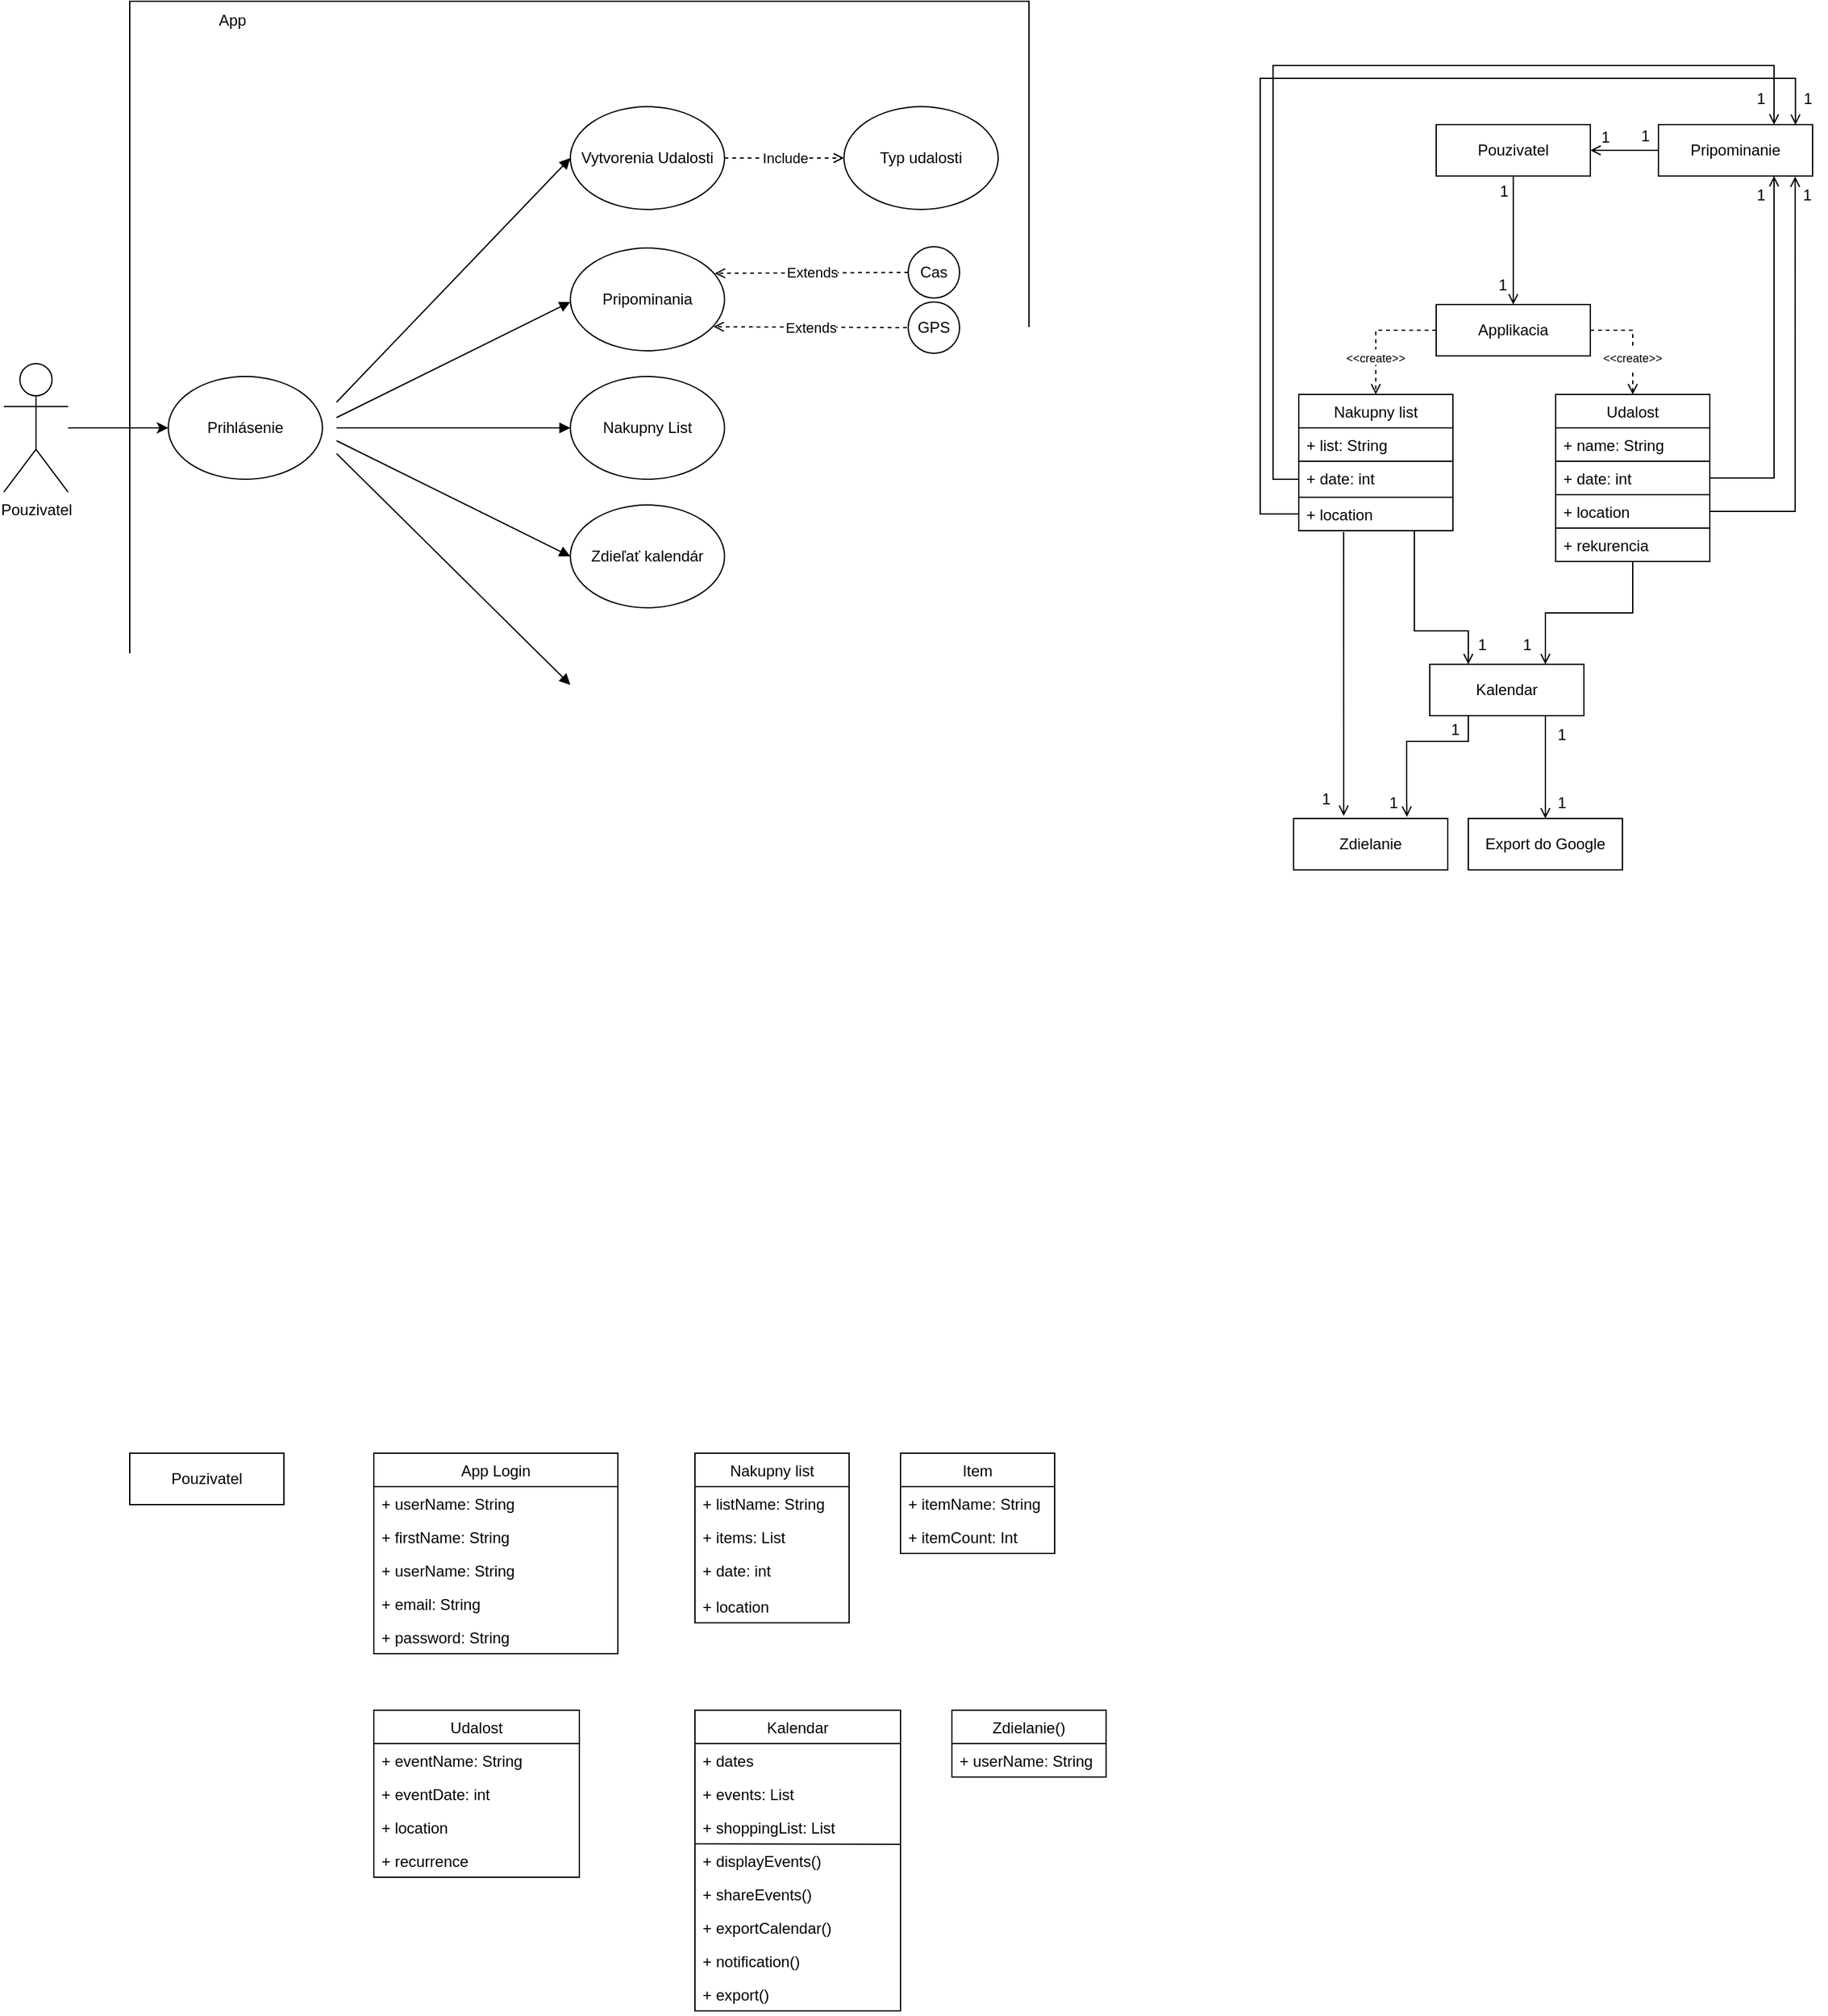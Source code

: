 <mxfile version="20.5.3" type="github">
  <diagram id="YsQUChMxit_Z1SeAfBHY" name="Page-1">
    <mxGraphModel dx="1778" dy="948" grid="1" gridSize="10" guides="1" tooltips="1" connect="1" arrows="1" fold="1" page="1" pageScale="1" pageWidth="850" pageHeight="1100" math="0" shadow="0">
      <root>
        <mxCell id="0" />
        <mxCell id="1" parent="0" />
        <mxCell id="miq3lb_JbVs2y22tPe6I-30" value="" style="whiteSpace=wrap;html=1;aspect=fixed;fillColor=none;" parent="1" vertex="1">
          <mxGeometry x="160" y="30" width="700" height="700" as="geometry" />
        </mxCell>
        <mxCell id="miq3lb_JbVs2y22tPe6I-1" value="Pouzivatel" style="shape=umlActor;verticalLabelPosition=bottom;verticalAlign=top;html=1;outlineConnect=0;" parent="1" vertex="1">
          <mxGeometry x="62" y="312" width="50" height="100" as="geometry" />
        </mxCell>
        <mxCell id="miq3lb_JbVs2y22tPe6I-6" value="Vytvorenia Udalosti" style="ellipse;whiteSpace=wrap;html=1;" parent="1" vertex="1">
          <mxGeometry x="503" y="112" width="120" height="80" as="geometry" />
        </mxCell>
        <mxCell id="miq3lb_JbVs2y22tPe6I-7" value="Nakupny List" style="ellipse;whiteSpace=wrap;html=1;" parent="1" vertex="1">
          <mxGeometry x="503" y="322" width="120" height="80" as="geometry" />
        </mxCell>
        <mxCell id="miq3lb_JbVs2y22tPe6I-8" value="Zdieľať kalendár" style="ellipse;whiteSpace=wrap;html=1;" parent="1" vertex="1">
          <mxGeometry x="503" y="422" width="120" height="80" as="geometry" />
        </mxCell>
        <mxCell id="miq3lb_JbVs2y22tPe6I-10" value="" style="endArrow=block;html=1;rounded=0;entryX=0;entryY=0.5;entryDx=0;entryDy=0;endFill=1;" parent="1" target="miq3lb_JbVs2y22tPe6I-6" edge="1">
          <mxGeometry width="50" height="50" relative="1" as="geometry">
            <mxPoint x="321" y="342" as="sourcePoint" />
            <mxPoint x="781" y="332" as="targetPoint" />
          </mxGeometry>
        </mxCell>
        <mxCell id="miq3lb_JbVs2y22tPe6I-11" value="" style="endArrow=block;html=1;rounded=0;entryX=0;entryY=0.5;entryDx=0;entryDy=0;endFill=1;" parent="1" target="miq3lb_JbVs2y22tPe6I-7" edge="1">
          <mxGeometry width="50" height="50" relative="1" as="geometry">
            <mxPoint x="321" y="362" as="sourcePoint" />
            <mxPoint x="781" y="352" as="targetPoint" />
          </mxGeometry>
        </mxCell>
        <mxCell id="miq3lb_JbVs2y22tPe6I-12" value="" style="endArrow=block;html=1;rounded=0;entryX=0;entryY=0.5;entryDx=0;entryDy=0;endFill=1;" parent="1" target="miq3lb_JbVs2y22tPe6I-8" edge="1">
          <mxGeometry width="50" height="50" relative="1" as="geometry">
            <mxPoint x="321" y="372" as="sourcePoint" />
            <mxPoint x="781" y="322" as="targetPoint" />
          </mxGeometry>
        </mxCell>
        <mxCell id="miq3lb_JbVs2y22tPe6I-13" value="" style="endArrow=block;html=1;rounded=0;entryX=0;entryY=0.5;entryDx=0;entryDy=0;endFill=1;" parent="1" edge="1">
          <mxGeometry width="50" height="50" relative="1" as="geometry">
            <mxPoint x="321" y="382" as="sourcePoint" />
            <mxPoint x="503.0" y="562" as="targetPoint" />
          </mxGeometry>
        </mxCell>
        <mxCell id="miq3lb_JbVs2y22tPe6I-14" value="Typ udalosti" style="ellipse;whiteSpace=wrap;html=1;" parent="1" vertex="1">
          <mxGeometry x="716" y="112" width="120" height="80" as="geometry" />
        </mxCell>
        <mxCell id="miq3lb_JbVs2y22tPe6I-15" value="Include" style="endArrow=open;html=1;rounded=0;exitX=1;exitY=0.5;exitDx=0;exitDy=0;entryX=0;entryY=0.5;entryDx=0;entryDy=0;dashed=1;endFill=0;" parent="1" source="miq3lb_JbVs2y22tPe6I-6" target="miq3lb_JbVs2y22tPe6I-14" edge="1">
          <mxGeometry width="50" height="50" relative="1" as="geometry">
            <mxPoint x="643" y="372" as="sourcePoint" />
            <mxPoint x="713" y="152" as="targetPoint" />
          </mxGeometry>
        </mxCell>
        <mxCell id="miq3lb_JbVs2y22tPe6I-19" value="Pripominania" style="ellipse;whiteSpace=wrap;html=1;" parent="1" vertex="1">
          <mxGeometry x="503" y="222" width="120" height="80" as="geometry" />
        </mxCell>
        <mxCell id="miq3lb_JbVs2y22tPe6I-21" value="Cas" style="ellipse;whiteSpace=wrap;html=1;" parent="1" vertex="1">
          <mxGeometry x="766" y="221" width="40" height="40" as="geometry" />
        </mxCell>
        <mxCell id="miq3lb_JbVs2y22tPe6I-22" value="GPS" style="ellipse;whiteSpace=wrap;html=1;" parent="1" vertex="1">
          <mxGeometry x="766" y="264" width="40" height="40" as="geometry" />
        </mxCell>
        <mxCell id="miq3lb_JbVs2y22tPe6I-23" value="Extends" style="endArrow=open;html=1;rounded=0;dashed=1;exitX=0;exitY=0.5;exitDx=0;exitDy=0;entryX=1;entryY=0;entryDx=0;entryDy=0;endFill=0;" parent="1" source="miq3lb_JbVs2y22tPe6I-21" edge="1">
          <mxGeometry width="50" height="50" relative="1" as="geometry">
            <mxPoint x="663" y="350" as="sourcePoint" />
            <mxPoint x="615.426" y="241.716" as="targetPoint" />
          </mxGeometry>
        </mxCell>
        <mxCell id="miq3lb_JbVs2y22tPe6I-24" value="Extends" style="endArrow=open;html=1;rounded=0;dashed=1;exitX=0;exitY=0.5;exitDx=0;exitDy=0;entryX=1;entryY=1;entryDx=0;entryDy=0;endFill=0;" parent="1" edge="1">
          <mxGeometry width="50" height="50" relative="1" as="geometry">
            <mxPoint x="765" y="284" as="sourcePoint" />
            <mxPoint x="614.426" y="283.284" as="targetPoint" />
          </mxGeometry>
        </mxCell>
        <mxCell id="miq3lb_JbVs2y22tPe6I-25" value="" style="endArrow=block;html=1;rounded=0;entryX=0;entryY=0.5;entryDx=0;entryDy=0;endFill=1;" parent="1" edge="1">
          <mxGeometry width="50" height="50" relative="1" as="geometry">
            <mxPoint x="321" y="354" as="sourcePoint" />
            <mxPoint x="503" y="264" as="targetPoint" />
          </mxGeometry>
        </mxCell>
        <mxCell id="miq3lb_JbVs2y22tPe6I-32" value="App" style="text;html=1;strokeColor=none;fillColor=none;align=center;verticalAlign=middle;whiteSpace=wrap;rounded=0;" parent="1" vertex="1">
          <mxGeometry x="210" y="30" width="60" height="30" as="geometry" />
        </mxCell>
        <mxCell id="MyNdoix9Lj1j6Ry4IMGY-1" value="Pouzivatel" style="rounded=0;whiteSpace=wrap;html=1;" parent="1" vertex="1">
          <mxGeometry x="1177" y="126" width="120" height="40" as="geometry" />
        </mxCell>
        <mxCell id="MyNdoix9Lj1j6Ry4IMGY-43" style="edgeStyle=orthogonalEdgeStyle;rounded=0;orthogonalLoop=1;jettySize=auto;html=1;exitX=1;exitY=0.5;exitDx=0;exitDy=0;entryX=0.5;entryY=0;entryDx=0;entryDy=0;endArrow=open;endFill=0;dashed=1;" parent="1" source="MyNdoix9Lj1j6Ry4IMGY-2" target="MyNdoix9Lj1j6Ry4IMGY-4" edge="1">
          <mxGeometry relative="1" as="geometry" />
        </mxCell>
        <mxCell id="MyNdoix9Lj1j6Ry4IMGY-45" style="edgeStyle=orthogonalEdgeStyle;rounded=0;orthogonalLoop=1;jettySize=auto;html=1;exitX=0;exitY=0.5;exitDx=0;exitDy=0;entryX=0.5;entryY=0;entryDx=0;entryDy=0;endArrow=open;endFill=0;dashed=1;" parent="1" source="MyNdoix9Lj1j6Ry4IMGY-2" target="MyNdoix9Lj1j6Ry4IMGY-10" edge="1">
          <mxGeometry relative="1" as="geometry">
            <Array as="points">
              <mxPoint x="1130" y="286" />
            </Array>
          </mxGeometry>
        </mxCell>
        <mxCell id="MyNdoix9Lj1j6Ry4IMGY-2" value="Applikacia" style="rounded=0;whiteSpace=wrap;html=1;" parent="1" vertex="1">
          <mxGeometry x="1177" y="266" width="120" height="40" as="geometry" />
        </mxCell>
        <mxCell id="MyNdoix9Lj1j6Ry4IMGY-3" value="" style="endArrow=open;html=1;rounded=0;exitX=0.5;exitY=1;exitDx=0;exitDy=0;entryX=0.5;entryY=0;entryDx=0;entryDy=0;endFill=0;" parent="1" source="MyNdoix9Lj1j6Ry4IMGY-1" target="MyNdoix9Lj1j6Ry4IMGY-2" edge="1">
          <mxGeometry width="50" height="50" relative="1" as="geometry">
            <mxPoint x="1727" y="296" as="sourcePoint" />
            <mxPoint x="1777" y="246" as="targetPoint" />
          </mxGeometry>
        </mxCell>
        <mxCell id="MyNdoix9Lj1j6Ry4IMGY-47" style="edgeStyle=orthogonalEdgeStyle;rounded=0;orthogonalLoop=1;jettySize=auto;html=1;entryX=0.75;entryY=0;entryDx=0;entryDy=0;endArrow=open;endFill=0;" parent="1" source="MyNdoix9Lj1j6Ry4IMGY-4" target="MyNdoix9Lj1j6Ry4IMGY-19" edge="1">
          <mxGeometry relative="1" as="geometry" />
        </mxCell>
        <mxCell id="MyNdoix9Lj1j6Ry4IMGY-4" value="Udalost" style="swimlane;fontStyle=0;childLayout=stackLayout;horizontal=1;startSize=26;fillColor=none;horizontalStack=0;resizeParent=1;resizeParentMax=0;resizeLast=0;collapsible=1;marginBottom=0;strokeColor=default;" parent="1" vertex="1">
          <mxGeometry x="1270" y="336" width="120" height="130" as="geometry" />
        </mxCell>
        <mxCell id="MyNdoix9Lj1j6Ry4IMGY-5" value="+ name: String" style="text;strokeColor=default;fillColor=none;align=left;verticalAlign=top;spacingLeft=4;spacingRight=4;overflow=hidden;rotatable=0;points=[[0,0.5],[1,0.5]];portConstraint=eastwest;" parent="MyNdoix9Lj1j6Ry4IMGY-4" vertex="1">
          <mxGeometry y="26" width="120" height="26" as="geometry" />
        </mxCell>
        <mxCell id="MyNdoix9Lj1j6Ry4IMGY-6" value="+ date: int" style="text;strokeColor=default;fillColor=none;align=left;verticalAlign=top;spacingLeft=4;spacingRight=4;overflow=hidden;rotatable=0;points=[[0,0.5],[1,0.5]];portConstraint=eastwest;" parent="MyNdoix9Lj1j6Ry4IMGY-4" vertex="1">
          <mxGeometry y="52" width="120" height="26" as="geometry" />
        </mxCell>
        <mxCell id="MyNdoix9Lj1j6Ry4IMGY-9" value="+ location" style="text;strokeColor=default;fillColor=none;align=left;verticalAlign=top;spacingLeft=4;spacingRight=4;overflow=hidden;rotatable=0;points=[[0,0.5],[1,0.5]];portConstraint=eastwest;" parent="MyNdoix9Lj1j6Ry4IMGY-4" vertex="1">
          <mxGeometry y="78" width="120" height="26" as="geometry" />
        </mxCell>
        <mxCell id="MyNdoix9Lj1j6Ry4IMGY-7" value="+ rekurencia" style="text;strokeColor=none;fillColor=none;align=left;verticalAlign=top;spacingLeft=4;spacingRight=4;overflow=hidden;rotatable=0;points=[[0,0.5],[1,0.5]];portConstraint=eastwest;" parent="MyNdoix9Lj1j6Ry4IMGY-4" vertex="1">
          <mxGeometry y="104" width="120" height="26" as="geometry" />
        </mxCell>
        <mxCell id="MyNdoix9Lj1j6Ry4IMGY-56" style="edgeStyle=orthogonalEdgeStyle;rounded=0;orthogonalLoop=1;jettySize=auto;html=1;entryX=0.25;entryY=0;entryDx=0;entryDy=0;endArrow=open;endFill=0;" parent="1" source="MyNdoix9Lj1j6Ry4IMGY-10" target="MyNdoix9Lj1j6Ry4IMGY-19" edge="1">
          <mxGeometry relative="1" as="geometry">
            <Array as="points">
              <mxPoint x="1160" y="520" />
              <mxPoint x="1202" y="520" />
            </Array>
          </mxGeometry>
        </mxCell>
        <mxCell id="MyNdoix9Lj1j6Ry4IMGY-10" value="Nakupny list" style="swimlane;fontStyle=0;childLayout=stackLayout;horizontal=1;startSize=26;fillColor=none;horizontalStack=0;resizeParent=1;resizeParentMax=0;resizeLast=0;collapsible=1;marginBottom=0;" parent="1" vertex="1">
          <mxGeometry x="1070" y="336" width="120" height="106" as="geometry" />
        </mxCell>
        <mxCell id="MyNdoix9Lj1j6Ry4IMGY-11" value="+ list: String" style="text;strokeColor=default;fillColor=none;align=left;verticalAlign=top;spacingLeft=4;spacingRight=4;overflow=hidden;rotatable=0;points=[[0,0.5],[1,0.5]];portConstraint=eastwest;" parent="MyNdoix9Lj1j6Ry4IMGY-10" vertex="1">
          <mxGeometry y="26" width="120" height="26" as="geometry" />
        </mxCell>
        <mxCell id="MyNdoix9Lj1j6Ry4IMGY-16" value="+ date: int" style="text;strokeColor=default;fillColor=none;align=left;verticalAlign=top;spacingLeft=4;spacingRight=4;overflow=hidden;rotatable=0;points=[[0,0.5],[1,0.5]];portConstraint=eastwest;" parent="MyNdoix9Lj1j6Ry4IMGY-10" vertex="1">
          <mxGeometry y="52" width="120" height="28" as="geometry" />
        </mxCell>
        <mxCell id="R9YVL-aRBJydLFo3T3YR-18" value="+ location" style="text;strokeColor=default;fillColor=none;align=left;verticalAlign=top;spacingLeft=4;spacingRight=4;overflow=hidden;rotatable=0;points=[[0,0.5],[1,0.5]];portConstraint=eastwest;" parent="MyNdoix9Lj1j6Ry4IMGY-10" vertex="1">
          <mxGeometry y="80" width="120" height="26" as="geometry" />
        </mxCell>
        <mxCell id="MyNdoix9Lj1j6Ry4IMGY-18" value="Zdielanie" style="rounded=0;whiteSpace=wrap;html=1;" parent="1" vertex="1">
          <mxGeometry x="1066" y="666" width="120" height="40" as="geometry" />
        </mxCell>
        <mxCell id="MyNdoix9Lj1j6Ry4IMGY-30" style="edgeStyle=orthogonalEdgeStyle;rounded=0;orthogonalLoop=1;jettySize=auto;html=1;exitX=0.25;exitY=1;exitDx=0;exitDy=0;endArrow=open;endFill=0;entryX=0.735;entryY=-0.032;entryDx=0;entryDy=0;entryPerimeter=0;" parent="1" source="MyNdoix9Lj1j6Ry4IMGY-19" target="MyNdoix9Lj1j6Ry4IMGY-18" edge="1">
          <mxGeometry relative="1" as="geometry">
            <Array as="points">
              <mxPoint x="1202" y="606" />
              <mxPoint x="1154" y="606" />
              <mxPoint x="1154" y="650" />
            </Array>
            <mxPoint x="1130" y="666" as="targetPoint" />
          </mxGeometry>
        </mxCell>
        <mxCell id="R9YVL-aRBJydLFo3T3YR-17" style="edgeStyle=orthogonalEdgeStyle;rounded=0;orthogonalLoop=1;jettySize=auto;html=1;exitX=0.75;exitY=1;exitDx=0;exitDy=0;entryX=0.5;entryY=0;entryDx=0;entryDy=0;endArrow=open;endFill=0;" parent="1" source="MyNdoix9Lj1j6Ry4IMGY-19" target="MyNdoix9Lj1j6Ry4IMGY-29" edge="1">
          <mxGeometry relative="1" as="geometry" />
        </mxCell>
        <mxCell id="MyNdoix9Lj1j6Ry4IMGY-19" value="Kalendar" style="rounded=0;whiteSpace=wrap;html=1;" parent="1" vertex="1">
          <mxGeometry x="1172" y="546" width="120" height="40" as="geometry" />
        </mxCell>
        <mxCell id="MyNdoix9Lj1j6Ry4IMGY-29" value="Export do Google" style="rounded=0;whiteSpace=wrap;html=1;" parent="1" vertex="1">
          <mxGeometry x="1202" y="666" width="120" height="40" as="geometry" />
        </mxCell>
        <mxCell id="MyNdoix9Lj1j6Ry4IMGY-53" style="edgeStyle=orthogonalEdgeStyle;rounded=0;orthogonalLoop=1;jettySize=auto;html=1;entryX=1;entryY=0.5;entryDx=0;entryDy=0;endArrow=open;endFill=0;" parent="1" source="MyNdoix9Lj1j6Ry4IMGY-34" target="MyNdoix9Lj1j6Ry4IMGY-1" edge="1">
          <mxGeometry relative="1" as="geometry" />
        </mxCell>
        <mxCell id="MyNdoix9Lj1j6Ry4IMGY-34" value="Pripominanie" style="rounded=0;whiteSpace=wrap;html=1;" parent="1" vertex="1">
          <mxGeometry x="1350" y="126" width="120" height="40" as="geometry" />
        </mxCell>
        <mxCell id="MyNdoix9Lj1j6Ry4IMGY-48" style="edgeStyle=orthogonalEdgeStyle;rounded=0;orthogonalLoop=1;jettySize=auto;html=1;exitX=0;exitY=0.5;exitDx=0;exitDy=0;entryX=0.75;entryY=0;entryDx=0;entryDy=0;endArrow=open;endFill=0;" parent="1" source="MyNdoix9Lj1j6Ry4IMGY-16" target="MyNdoix9Lj1j6Ry4IMGY-34" edge="1">
          <mxGeometry relative="1" as="geometry">
            <Array as="points">
              <mxPoint x="1050" y="402" />
              <mxPoint x="1050" y="80" />
              <mxPoint x="1440" y="80" />
            </Array>
          </mxGeometry>
        </mxCell>
        <mxCell id="MyNdoix9Lj1j6Ry4IMGY-52" style="edgeStyle=orthogonalEdgeStyle;rounded=0;orthogonalLoop=1;jettySize=auto;html=1;exitX=1;exitY=0.5;exitDx=0;exitDy=0;entryX=0.75;entryY=1;entryDx=0;entryDy=0;endArrow=open;endFill=0;" parent="1" source="MyNdoix9Lj1j6Ry4IMGY-6" target="MyNdoix9Lj1j6Ry4IMGY-34" edge="1">
          <mxGeometry relative="1" as="geometry" />
        </mxCell>
        <mxCell id="MyNdoix9Lj1j6Ry4IMGY-57" value="1" style="text;html=1;strokeColor=none;fillColor=none;align=center;verticalAlign=middle;whiteSpace=wrap;rounded=0;" parent="1" vertex="1">
          <mxGeometry x="1220" y="163" width="20" height="30" as="geometry" />
        </mxCell>
        <mxCell id="MyNdoix9Lj1j6Ry4IMGY-58" value="1" style="text;html=1;strokeColor=none;fillColor=none;align=center;verticalAlign=middle;whiteSpace=wrap;rounded=0;" parent="1" vertex="1">
          <mxGeometry x="1219" y="236" width="20" height="30" as="geometry" />
        </mxCell>
        <mxCell id="MyNdoix9Lj1j6Ry4IMGY-60" value="&lt;font style=&quot;font-size: 9px;&quot;&gt;&amp;lt;&amp;lt;create&amp;gt;&amp;gt;&lt;/font&gt;" style="text;html=1;align=center;verticalAlign=middle;whiteSpace=wrap;rounded=0;fillColor=default;" parent="1" vertex="1">
          <mxGeometry x="1101" y="301" width="58" height="12" as="geometry" />
        </mxCell>
        <mxCell id="MyNdoix9Lj1j6Ry4IMGY-63" value="&lt;font style=&quot;font-size: 9px;&quot;&gt;&amp;lt;&amp;lt;create&amp;gt;&amp;gt;&lt;/font&gt;" style="text;html=1;strokeColor=none;fillColor=default;align=center;verticalAlign=middle;whiteSpace=wrap;rounded=0;" parent="1" vertex="1">
          <mxGeometry x="1300" y="298" width="60" height="18" as="geometry" />
        </mxCell>
        <mxCell id="MyNdoix9Lj1j6Ry4IMGY-64" value="1" style="text;html=1;strokeColor=none;fillColor=none;align=center;verticalAlign=middle;whiteSpace=wrap;rounded=0;" parent="1" vertex="1">
          <mxGeometry x="1265" y="586" width="20" height="30" as="geometry" />
        </mxCell>
        <mxCell id="MyNdoix9Lj1j6Ry4IMGY-65" value="1" style="text;html=1;strokeColor=none;fillColor=none;align=center;verticalAlign=middle;whiteSpace=wrap;rounded=0;" parent="1" vertex="1">
          <mxGeometry x="1265" y="640" width="20" height="28" as="geometry" />
        </mxCell>
        <mxCell id="MyNdoix9Lj1j6Ry4IMGY-66" value="1" style="text;html=1;strokeColor=none;fillColor=none;align=center;verticalAlign=middle;whiteSpace=wrap;rounded=0;" parent="1" vertex="1">
          <mxGeometry x="1134" y="639" width="20" height="30" as="geometry" />
        </mxCell>
        <mxCell id="MyNdoix9Lj1j6Ry4IMGY-67" value="1" style="text;html=1;strokeColor=none;fillColor=none;align=center;verticalAlign=middle;whiteSpace=wrap;rounded=0;" parent="1" vertex="1">
          <mxGeometry x="1182" y="582" width="20" height="30" as="geometry" />
        </mxCell>
        <mxCell id="MyNdoix9Lj1j6Ry4IMGY-72" value="1" style="text;html=1;strokeColor=none;fillColor=none;align=center;verticalAlign=middle;whiteSpace=wrap;rounded=0;" parent="1" vertex="1">
          <mxGeometry x="1203" y="516" width="20" height="30" as="geometry" />
        </mxCell>
        <mxCell id="MyNdoix9Lj1j6Ry4IMGY-73" value="1" style="text;html=1;strokeColor=none;fillColor=none;align=center;verticalAlign=middle;whiteSpace=wrap;rounded=0;" parent="1" vertex="1">
          <mxGeometry x="1238" y="525" width="20" height="12" as="geometry" />
        </mxCell>
        <mxCell id="MyNdoix9Lj1j6Ry4IMGY-77" value="1" style="text;html=1;strokeColor=none;fillColor=none;align=center;verticalAlign=middle;whiteSpace=wrap;rounded=0;" parent="1" vertex="1">
          <mxGeometry x="1420" y="166" width="20" height="30" as="geometry" />
        </mxCell>
        <mxCell id="MyNdoix9Lj1j6Ry4IMGY-78" value="1" style="text;html=1;strokeColor=none;fillColor=none;align=center;verticalAlign=middle;whiteSpace=wrap;rounded=0;" parent="1" vertex="1">
          <mxGeometry x="1420" y="91" width="20" height="30" as="geometry" />
        </mxCell>
        <mxCell id="MyNdoix9Lj1j6Ry4IMGY-79" value="1" style="text;html=1;strokeColor=none;fillColor=none;align=center;verticalAlign=middle;whiteSpace=wrap;rounded=0;" parent="1" vertex="1">
          <mxGeometry x="1330" y="120" width="20" height="30" as="geometry" />
        </mxCell>
        <mxCell id="MyNdoix9Lj1j6Ry4IMGY-80" value="1" style="text;html=1;strokeColor=none;fillColor=none;align=center;verticalAlign=middle;whiteSpace=wrap;rounded=0;" parent="1" vertex="1">
          <mxGeometry x="1299" y="121" width="20" height="30" as="geometry" />
        </mxCell>
        <mxCell id="R9YVL-aRBJydLFo3T3YR-1" value="" style="endArrow=open;html=1;rounded=0;endFill=0;exitX=0.291;exitY=1.038;exitDx=0;exitDy=0;exitPerimeter=0;" parent="1" source="R9YVL-aRBJydLFo3T3YR-18" edge="1">
          <mxGeometry width="50" height="50" relative="1" as="geometry">
            <mxPoint x="1105" y="450" as="sourcePoint" />
            <mxPoint x="1105" y="664" as="targetPoint" />
            <Array as="points">
              <mxPoint x="1105" y="590" />
            </Array>
          </mxGeometry>
        </mxCell>
        <mxCell id="R9YVL-aRBJydLFo3T3YR-5" value="1" style="text;html=1;align=center;verticalAlign=middle;resizable=0;points=[];autosize=1;strokeColor=none;fillColor=none;" parent="1" vertex="1">
          <mxGeometry x="1076" y="636" width="30" height="30" as="geometry" />
        </mxCell>
        <mxCell id="R9YVL-aRBJydLFo3T3YR-14" style="edgeStyle=orthogonalEdgeStyle;rounded=0;orthogonalLoop=1;jettySize=auto;html=1;exitX=1;exitY=0.5;exitDx=0;exitDy=0;entryX=0.887;entryY=1.01;entryDx=0;entryDy=0;entryPerimeter=0;endArrow=open;endFill=0;" parent="1" source="MyNdoix9Lj1j6Ry4IMGY-9" target="MyNdoix9Lj1j6Ry4IMGY-34" edge="1">
          <mxGeometry relative="1" as="geometry" />
        </mxCell>
        <mxCell id="R9YVL-aRBJydLFo3T3YR-15" value="1" style="text;html=1;strokeColor=none;fillColor=none;align=center;verticalAlign=middle;whiteSpace=wrap;rounded=0;" parent="1" vertex="1">
          <mxGeometry x="1456" y="166" width="20" height="30" as="geometry" />
        </mxCell>
        <mxCell id="R9YVL-aRBJydLFo3T3YR-19" style="edgeStyle=orthogonalEdgeStyle;rounded=0;orthogonalLoop=1;jettySize=auto;html=1;exitX=0;exitY=0.5;exitDx=0;exitDy=0;entryX=0.889;entryY=0.004;entryDx=0;entryDy=0;entryPerimeter=0;endArrow=open;endFill=0;" parent="1" source="R9YVL-aRBJydLFo3T3YR-18" target="MyNdoix9Lj1j6Ry4IMGY-34" edge="1">
          <mxGeometry relative="1" as="geometry">
            <Array as="points">
              <mxPoint x="1040" y="429" />
              <mxPoint x="1040" y="90" />
              <mxPoint x="1457" y="90" />
            </Array>
          </mxGeometry>
        </mxCell>
        <mxCell id="R9YVL-aRBJydLFo3T3YR-21" value="1" style="text;html=1;align=center;verticalAlign=middle;resizable=0;points=[];autosize=1;strokeColor=none;fillColor=none;" parent="1" vertex="1">
          <mxGeometry x="1451" y="91" width="30" height="30" as="geometry" />
        </mxCell>
        <mxCell id="_EXAe3c4rwl4PC7S1Te0-1" value="Pouzivatel" style="rounded=0;whiteSpace=wrap;html=1;" parent="1" vertex="1">
          <mxGeometry x="160" y="1160" width="120" height="40" as="geometry" />
        </mxCell>
        <mxCell id="_EXAe3c4rwl4PC7S1Te0-2" value="App Login" style="swimlane;fontStyle=0;childLayout=stackLayout;horizontal=1;startSize=26;fillColor=none;horizontalStack=0;resizeParent=1;resizeParentMax=0;resizeLast=0;collapsible=1;marginBottom=0;strokeColor=default;" parent="1" vertex="1">
          <mxGeometry x="350" y="1160" width="190" height="156" as="geometry" />
        </mxCell>
        <mxCell id="_EXAe3c4rwl4PC7S1Te0-3" value="+ userName: String" style="text;strokeColor=none;fillColor=none;align=left;verticalAlign=top;spacingLeft=4;spacingRight=4;overflow=hidden;rotatable=0;points=[[0,0.5],[1,0.5]];portConstraint=eastwest;" parent="_EXAe3c4rwl4PC7S1Te0-2" vertex="1">
          <mxGeometry y="26" width="190" height="26" as="geometry" />
        </mxCell>
        <mxCell id="_EXAe3c4rwl4PC7S1Te0-4" value="+ firstName: String" style="text;strokeColor=none;fillColor=none;align=left;verticalAlign=top;spacingLeft=4;spacingRight=4;overflow=hidden;rotatable=0;points=[[0,0.5],[1,0.5]];portConstraint=eastwest;" parent="_EXAe3c4rwl4PC7S1Te0-2" vertex="1">
          <mxGeometry y="52" width="190" height="26" as="geometry" />
        </mxCell>
        <mxCell id="_EXAe3c4rwl4PC7S1Te0-9" value="+ userName: String" style="text;strokeColor=none;fillColor=none;align=left;verticalAlign=top;spacingLeft=4;spacingRight=4;overflow=hidden;rotatable=0;points=[[0,0.5],[1,0.5]];portConstraint=eastwest;" parent="_EXAe3c4rwl4PC7S1Te0-2" vertex="1">
          <mxGeometry y="78" width="190" height="26" as="geometry" />
        </mxCell>
        <mxCell id="_EXAe3c4rwl4PC7S1Te0-6" value="+ email: String" style="text;strokeColor=none;fillColor=none;align=left;verticalAlign=top;spacingLeft=4;spacingRight=4;overflow=hidden;rotatable=0;points=[[0,0.5],[1,0.5]];portConstraint=eastwest;" parent="_EXAe3c4rwl4PC7S1Te0-2" vertex="1">
          <mxGeometry y="104" width="190" height="26" as="geometry" />
        </mxCell>
        <mxCell id="_EXAe3c4rwl4PC7S1Te0-5" value="+ password: String" style="text;strokeColor=none;fillColor=none;align=left;verticalAlign=top;spacingLeft=4;spacingRight=4;overflow=hidden;rotatable=0;points=[[0,0.5],[1,0.5]];portConstraint=eastwest;" parent="_EXAe3c4rwl4PC7S1Te0-2" vertex="1">
          <mxGeometry y="130" width="190" height="26" as="geometry" />
        </mxCell>
        <mxCell id="_EXAe3c4rwl4PC7S1Te0-11" value="Nakupny list" style="swimlane;fontStyle=0;childLayout=stackLayout;horizontal=1;startSize=26;fillColor=none;horizontalStack=0;resizeParent=1;resizeParentMax=0;resizeLast=0;collapsible=1;marginBottom=0;" parent="1" vertex="1">
          <mxGeometry x="600" y="1160" width="120" height="132" as="geometry" />
        </mxCell>
        <mxCell id="_EXAe3c4rwl4PC7S1Te0-12" value="+ listName: String&#xa;&#xa;" style="text;strokeColor=none;fillColor=none;align=left;verticalAlign=top;spacingLeft=4;spacingRight=4;overflow=hidden;rotatable=0;points=[[0,0.5],[1,0.5]];portConstraint=eastwest;" parent="_EXAe3c4rwl4PC7S1Te0-11" vertex="1">
          <mxGeometry y="26" width="120" height="26" as="geometry" />
        </mxCell>
        <mxCell id="_EXAe3c4rwl4PC7S1Te0-15" value="+ items: List" style="text;strokeColor=none;fillColor=none;align=left;verticalAlign=top;spacingLeft=4;spacingRight=4;overflow=hidden;rotatable=0;points=[[0,0.5],[1,0.5]];portConstraint=eastwest;" parent="_EXAe3c4rwl4PC7S1Te0-11" vertex="1">
          <mxGeometry y="52" width="120" height="26" as="geometry" />
        </mxCell>
        <mxCell id="_EXAe3c4rwl4PC7S1Te0-13" value="+ date: int" style="text;strokeColor=none;fillColor=none;align=left;verticalAlign=top;spacingLeft=4;spacingRight=4;overflow=hidden;rotatable=0;points=[[0,0.5],[1,0.5]];portConstraint=eastwest;" parent="_EXAe3c4rwl4PC7S1Te0-11" vertex="1">
          <mxGeometry y="78" width="120" height="28" as="geometry" />
        </mxCell>
        <mxCell id="_EXAe3c4rwl4PC7S1Te0-14" value="+ location" style="text;strokeColor=none;fillColor=none;align=left;verticalAlign=top;spacingLeft=4;spacingRight=4;overflow=hidden;rotatable=0;points=[[0,0.5],[1,0.5]];portConstraint=eastwest;" parent="_EXAe3c4rwl4PC7S1Te0-11" vertex="1">
          <mxGeometry y="106" width="120" height="26" as="geometry" />
        </mxCell>
        <mxCell id="_EXAe3c4rwl4PC7S1Te0-16" value="Item" style="swimlane;fontStyle=0;childLayout=stackLayout;horizontal=1;startSize=26;fillColor=none;horizontalStack=0;resizeParent=1;resizeParentMax=0;resizeLast=0;collapsible=1;marginBottom=0;" parent="1" vertex="1">
          <mxGeometry x="760" y="1160" width="120" height="78" as="geometry" />
        </mxCell>
        <mxCell id="_EXAe3c4rwl4PC7S1Te0-17" value="+ itemName: String&#xa;" style="text;strokeColor=none;fillColor=none;align=left;verticalAlign=top;spacingLeft=4;spacingRight=4;overflow=hidden;rotatable=0;points=[[0,0.5],[1,0.5]];portConstraint=eastwest;" parent="_EXAe3c4rwl4PC7S1Te0-16" vertex="1">
          <mxGeometry y="26" width="120" height="26" as="geometry" />
        </mxCell>
        <mxCell id="_EXAe3c4rwl4PC7S1Te0-18" value="+ itemCount: Int" style="text;strokeColor=none;fillColor=none;align=left;verticalAlign=top;spacingLeft=4;spacingRight=4;overflow=hidden;rotatable=0;points=[[0,0.5],[1,0.5]];portConstraint=eastwest;" parent="_EXAe3c4rwl4PC7S1Te0-16" vertex="1">
          <mxGeometry y="52" width="120" height="26" as="geometry" />
        </mxCell>
        <mxCell id="_EXAe3c4rwl4PC7S1Te0-21" value="Udalost" style="swimlane;fontStyle=0;childLayout=stackLayout;horizontal=1;startSize=26;fillColor=none;horizontalStack=0;resizeParent=1;resizeParentMax=0;resizeLast=0;collapsible=1;marginBottom=0;strokeColor=default;" parent="1" vertex="1">
          <mxGeometry x="350" y="1360" width="160" height="130" as="geometry">
            <mxRectangle x="350" y="1360" width="80" height="30" as="alternateBounds" />
          </mxGeometry>
        </mxCell>
        <mxCell id="_EXAe3c4rwl4PC7S1Te0-22" value="+ eventName: String" style="text;strokeColor=none;fillColor=none;align=left;verticalAlign=top;spacingLeft=4;spacingRight=4;overflow=hidden;rotatable=0;points=[[0,0.5],[1,0.5]];portConstraint=eastwest;" parent="_EXAe3c4rwl4PC7S1Te0-21" vertex="1">
          <mxGeometry y="26" width="160" height="26" as="geometry" />
        </mxCell>
        <mxCell id="_EXAe3c4rwl4PC7S1Te0-23" value="+ eventDate: int" style="text;strokeColor=none;fillColor=none;align=left;verticalAlign=top;spacingLeft=4;spacingRight=4;overflow=hidden;rotatable=0;points=[[0,0.5],[1,0.5]];portConstraint=eastwest;" parent="_EXAe3c4rwl4PC7S1Te0-21" vertex="1">
          <mxGeometry y="52" width="160" height="26" as="geometry" />
        </mxCell>
        <mxCell id="_EXAe3c4rwl4PC7S1Te0-24" value="+ location" style="text;strokeColor=none;fillColor=none;align=left;verticalAlign=top;spacingLeft=4;spacingRight=4;overflow=hidden;rotatable=0;points=[[0,0.5],[1,0.5]];portConstraint=eastwest;" parent="_EXAe3c4rwl4PC7S1Te0-21" vertex="1">
          <mxGeometry y="78" width="160" height="26" as="geometry" />
        </mxCell>
        <mxCell id="_EXAe3c4rwl4PC7S1Te0-32" value="+ recurrence " style="text;strokeColor=none;fillColor=none;align=left;verticalAlign=top;spacingLeft=4;spacingRight=4;overflow=hidden;rotatable=0;points=[[0,0.5],[1,0.5]];portConstraint=eastwest;" parent="_EXAe3c4rwl4PC7S1Te0-21" vertex="1">
          <mxGeometry y="104" width="160" height="26" as="geometry" />
        </mxCell>
        <mxCell id="_EXAe3c4rwl4PC7S1Te0-26" value="Kalendar" style="swimlane;fontStyle=0;childLayout=stackLayout;horizontal=1;startSize=26;fillColor=none;horizontalStack=0;resizeParent=1;resizeParentMax=0;resizeLast=0;collapsible=1;marginBottom=0;strokeColor=default;" parent="1" vertex="1">
          <mxGeometry x="600" y="1360" width="160" height="234" as="geometry">
            <mxRectangle x="350" y="1360" width="80" height="30" as="alternateBounds" />
          </mxGeometry>
        </mxCell>
        <mxCell id="_EXAe3c4rwl4PC7S1Te0-27" value="+ dates" style="text;strokeColor=none;fillColor=none;align=left;verticalAlign=top;spacingLeft=4;spacingRight=4;overflow=hidden;rotatable=0;points=[[0,0.5],[1,0.5]];portConstraint=eastwest;" parent="_EXAe3c4rwl4PC7S1Te0-26" vertex="1">
          <mxGeometry y="26" width="160" height="26" as="geometry" />
        </mxCell>
        <mxCell id="_EXAe3c4rwl4PC7S1Te0-42" value="+ events: List" style="text;strokeColor=none;fillColor=none;align=left;verticalAlign=top;spacingLeft=4;spacingRight=4;overflow=hidden;rotatable=0;points=[[0,0.5],[1,0.5]];portConstraint=eastwest;" parent="_EXAe3c4rwl4PC7S1Te0-26" vertex="1">
          <mxGeometry y="52" width="160" height="26" as="geometry" />
        </mxCell>
        <mxCell id="_EXAe3c4rwl4PC7S1Te0-41" value="+ shoppingList: List" style="text;strokeColor=none;fillColor=none;align=left;verticalAlign=top;spacingLeft=4;spacingRight=4;overflow=hidden;rotatable=0;points=[[0,0.5],[1,0.5]];portConstraint=eastwest;strokeWidth=1;perimeterSpacing=14;" parent="_EXAe3c4rwl4PC7S1Te0-26" vertex="1">
          <mxGeometry y="78" width="160" height="26" as="geometry" />
        </mxCell>
        <mxCell id="_EXAe3c4rwl4PC7S1Te0-43" value="" style="endArrow=none;html=1;rounded=0;entryX=1.004;entryY=-0.025;entryDx=0;entryDy=0;entryPerimeter=0;" parent="_EXAe3c4rwl4PC7S1Te0-26" edge="1">
          <mxGeometry width="50" height="50" relative="1" as="geometry">
            <mxPoint x="0.36" y="104" as="sourcePoint" />
            <mxPoint x="160.0" y="104.35" as="targetPoint" />
            <Array as="points" />
          </mxGeometry>
        </mxCell>
        <mxCell id="_EXAe3c4rwl4PC7S1Te0-28" value="+ displayEvents()" style="text;strokeColor=none;fillColor=none;align=left;verticalAlign=top;spacingLeft=4;spacingRight=4;overflow=hidden;rotatable=0;points=[[0,0.5],[1,0.5]];portConstraint=eastwest;" parent="_EXAe3c4rwl4PC7S1Te0-26" vertex="1">
          <mxGeometry y="104" width="160" height="26" as="geometry" />
        </mxCell>
        <mxCell id="_EXAe3c4rwl4PC7S1Te0-29" value="+ shareEvents()" style="text;strokeColor=none;fillColor=none;align=left;verticalAlign=top;spacingLeft=4;spacingRight=4;overflow=hidden;rotatable=0;points=[[0,0.5],[1,0.5]];portConstraint=eastwest;" parent="_EXAe3c4rwl4PC7S1Te0-26" vertex="1">
          <mxGeometry y="130" width="160" height="26" as="geometry" />
        </mxCell>
        <mxCell id="_EXAe3c4rwl4PC7S1Te0-30" value="+ exportCalendar()" style="text;strokeColor=none;fillColor=none;align=left;verticalAlign=top;spacingLeft=4;spacingRight=4;overflow=hidden;rotatable=0;points=[[0,0.5],[1,0.5]];portConstraint=eastwest;" parent="_EXAe3c4rwl4PC7S1Te0-26" vertex="1">
          <mxGeometry y="156" width="160" height="26" as="geometry" />
        </mxCell>
        <mxCell id="_EXAe3c4rwl4PC7S1Te0-40" value="+ notification()" style="text;strokeColor=none;fillColor=none;align=left;verticalAlign=top;spacingLeft=4;spacingRight=4;overflow=hidden;rotatable=0;points=[[0,0.5],[1,0.5]];portConstraint=eastwest;" parent="_EXAe3c4rwl4PC7S1Te0-26" vertex="1">
          <mxGeometry y="182" width="160" height="26" as="geometry" />
        </mxCell>
        <mxCell id="_EXAe3c4rwl4PC7S1Te0-33" value="+ export()" style="text;strokeColor=none;fillColor=none;align=left;verticalAlign=top;spacingLeft=4;spacingRight=4;overflow=hidden;rotatable=0;points=[[0,0.5],[1,0.5]];portConstraint=eastwest;" parent="_EXAe3c4rwl4PC7S1Te0-26" vertex="1">
          <mxGeometry y="208" width="160" height="26" as="geometry" />
        </mxCell>
        <mxCell id="_EXAe3c4rwl4PC7S1Te0-34" value="Zdielanie()" style="swimlane;fontStyle=0;childLayout=stackLayout;horizontal=1;startSize=26;fillColor=none;horizontalStack=0;resizeParent=1;resizeParentMax=0;resizeLast=0;collapsible=1;marginBottom=0;" parent="1" vertex="1">
          <mxGeometry x="800" y="1360" width="120" height="52" as="geometry" />
        </mxCell>
        <mxCell id="_EXAe3c4rwl4PC7S1Te0-35" value="+ userName: String&#xa;" style="text;strokeColor=none;fillColor=none;align=left;verticalAlign=top;spacingLeft=4;spacingRight=4;overflow=hidden;rotatable=0;points=[[0,0.5],[1,0.5]];portConstraint=eastwest;" parent="_EXAe3c4rwl4PC7S1Te0-34" vertex="1">
          <mxGeometry y="26" width="120" height="26" as="geometry" />
        </mxCell>
        <mxCell id="XvDEjpSmmAusepGZGCwF-2" value="Prihlásenie" style="ellipse;whiteSpace=wrap;html=1;" vertex="1" parent="1">
          <mxGeometry x="190" y="322" width="120" height="80" as="geometry" />
        </mxCell>
        <mxCell id="XvDEjpSmmAusepGZGCwF-3" value="" style="endArrow=classic;html=1;rounded=0;entryX=0;entryY=0.5;entryDx=0;entryDy=0;" edge="1" parent="1" source="miq3lb_JbVs2y22tPe6I-1" target="XvDEjpSmmAusepGZGCwF-2">
          <mxGeometry width="50" height="50" relative="1" as="geometry">
            <mxPoint x="550" y="360" as="sourcePoint" />
            <mxPoint x="600" y="310" as="targetPoint" />
          </mxGeometry>
        </mxCell>
      </root>
    </mxGraphModel>
  </diagram>
</mxfile>
